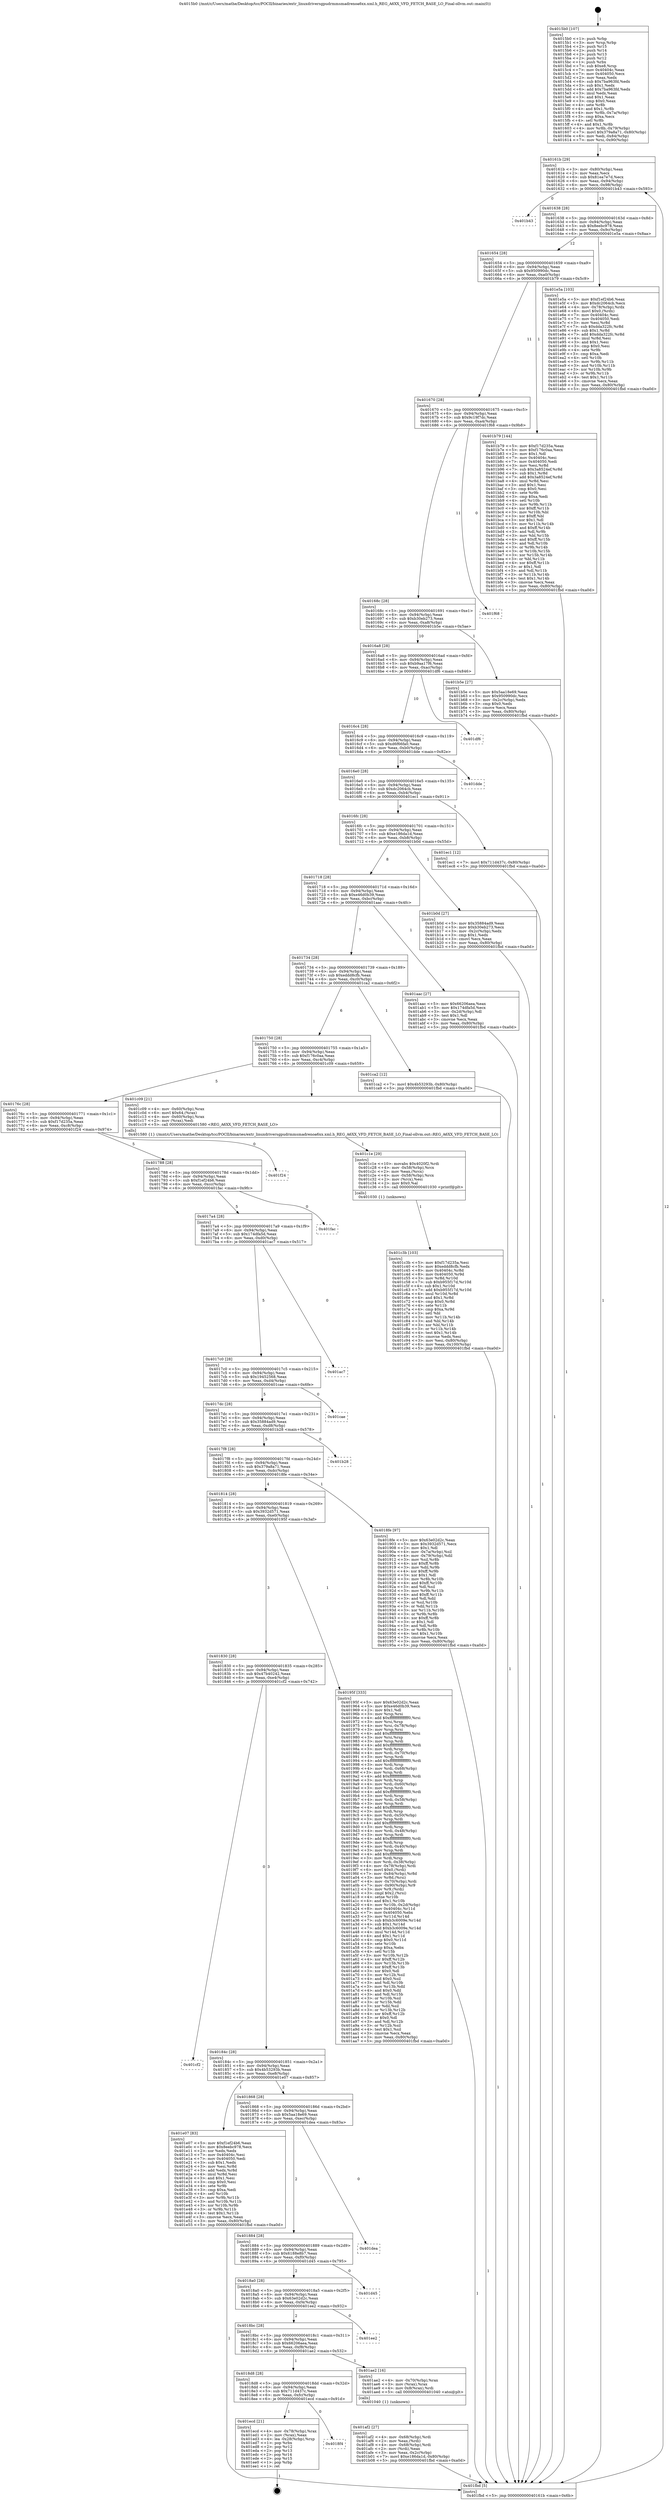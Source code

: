 digraph "0x4015b0" {
  label = "0x4015b0 (/mnt/c/Users/mathe/Desktop/tcc/POCII/binaries/extr_linuxdriversgpudrmmsmadrenoa6xx.xml.h_REG_A6XX_VFD_FETCH_BASE_LO_Final-ollvm.out::main(0))"
  labelloc = "t"
  node[shape=record]

  Entry [label="",width=0.3,height=0.3,shape=circle,fillcolor=black,style=filled]
  "0x40161b" [label="{
     0x40161b [29]\l
     | [instrs]\l
     &nbsp;&nbsp;0x40161b \<+3\>: mov -0x80(%rbp),%eax\l
     &nbsp;&nbsp;0x40161e \<+2\>: mov %eax,%ecx\l
     &nbsp;&nbsp;0x401620 \<+6\>: sub $0x81ea7e7d,%ecx\l
     &nbsp;&nbsp;0x401626 \<+6\>: mov %eax,-0x94(%rbp)\l
     &nbsp;&nbsp;0x40162c \<+6\>: mov %ecx,-0x98(%rbp)\l
     &nbsp;&nbsp;0x401632 \<+6\>: je 0000000000401b43 \<main+0x593\>\l
  }"]
  "0x401b43" [label="{
     0x401b43\l
  }", style=dashed]
  "0x401638" [label="{
     0x401638 [28]\l
     | [instrs]\l
     &nbsp;&nbsp;0x401638 \<+5\>: jmp 000000000040163d \<main+0x8d\>\l
     &nbsp;&nbsp;0x40163d \<+6\>: mov -0x94(%rbp),%eax\l
     &nbsp;&nbsp;0x401643 \<+5\>: sub $0x8eebc978,%eax\l
     &nbsp;&nbsp;0x401648 \<+6\>: mov %eax,-0x9c(%rbp)\l
     &nbsp;&nbsp;0x40164e \<+6\>: je 0000000000401e5a \<main+0x8aa\>\l
  }"]
  Exit [label="",width=0.3,height=0.3,shape=circle,fillcolor=black,style=filled,peripheries=2]
  "0x401e5a" [label="{
     0x401e5a [103]\l
     | [instrs]\l
     &nbsp;&nbsp;0x401e5a \<+5\>: mov $0xf1ef24b6,%eax\l
     &nbsp;&nbsp;0x401e5f \<+5\>: mov $0xdc2064cb,%ecx\l
     &nbsp;&nbsp;0x401e64 \<+4\>: mov -0x78(%rbp),%rdx\l
     &nbsp;&nbsp;0x401e68 \<+6\>: movl $0x0,(%rdx)\l
     &nbsp;&nbsp;0x401e6e \<+7\>: mov 0x40404c,%esi\l
     &nbsp;&nbsp;0x401e75 \<+7\>: mov 0x404050,%edi\l
     &nbsp;&nbsp;0x401e7c \<+3\>: mov %esi,%r8d\l
     &nbsp;&nbsp;0x401e7f \<+7\>: sub $0xdda322fc,%r8d\l
     &nbsp;&nbsp;0x401e86 \<+4\>: sub $0x1,%r8d\l
     &nbsp;&nbsp;0x401e8a \<+7\>: add $0xdda322fc,%r8d\l
     &nbsp;&nbsp;0x401e91 \<+4\>: imul %r8d,%esi\l
     &nbsp;&nbsp;0x401e95 \<+3\>: and $0x1,%esi\l
     &nbsp;&nbsp;0x401e98 \<+3\>: cmp $0x0,%esi\l
     &nbsp;&nbsp;0x401e9b \<+4\>: sete %r9b\l
     &nbsp;&nbsp;0x401e9f \<+3\>: cmp $0xa,%edi\l
     &nbsp;&nbsp;0x401ea2 \<+4\>: setl %r10b\l
     &nbsp;&nbsp;0x401ea6 \<+3\>: mov %r9b,%r11b\l
     &nbsp;&nbsp;0x401ea9 \<+3\>: and %r10b,%r11b\l
     &nbsp;&nbsp;0x401eac \<+3\>: xor %r10b,%r9b\l
     &nbsp;&nbsp;0x401eaf \<+3\>: or %r9b,%r11b\l
     &nbsp;&nbsp;0x401eb2 \<+4\>: test $0x1,%r11b\l
     &nbsp;&nbsp;0x401eb6 \<+3\>: cmovne %ecx,%eax\l
     &nbsp;&nbsp;0x401eb9 \<+3\>: mov %eax,-0x80(%rbp)\l
     &nbsp;&nbsp;0x401ebc \<+5\>: jmp 0000000000401fbd \<main+0xa0d\>\l
  }"]
  "0x401654" [label="{
     0x401654 [28]\l
     | [instrs]\l
     &nbsp;&nbsp;0x401654 \<+5\>: jmp 0000000000401659 \<main+0xa9\>\l
     &nbsp;&nbsp;0x401659 \<+6\>: mov -0x94(%rbp),%eax\l
     &nbsp;&nbsp;0x40165f \<+5\>: sub $0x950990dc,%eax\l
     &nbsp;&nbsp;0x401664 \<+6\>: mov %eax,-0xa0(%rbp)\l
     &nbsp;&nbsp;0x40166a \<+6\>: je 0000000000401b79 \<main+0x5c9\>\l
  }"]
  "0x4018f4" [label="{
     0x4018f4\l
  }", style=dashed]
  "0x401b79" [label="{
     0x401b79 [144]\l
     | [instrs]\l
     &nbsp;&nbsp;0x401b79 \<+5\>: mov $0xf17d235a,%eax\l
     &nbsp;&nbsp;0x401b7e \<+5\>: mov $0xf176c0aa,%ecx\l
     &nbsp;&nbsp;0x401b83 \<+2\>: mov $0x1,%dl\l
     &nbsp;&nbsp;0x401b85 \<+7\>: mov 0x40404c,%esi\l
     &nbsp;&nbsp;0x401b8c \<+7\>: mov 0x404050,%edi\l
     &nbsp;&nbsp;0x401b93 \<+3\>: mov %esi,%r8d\l
     &nbsp;&nbsp;0x401b96 \<+7\>: sub $0x3a8524ef,%r8d\l
     &nbsp;&nbsp;0x401b9d \<+4\>: sub $0x1,%r8d\l
     &nbsp;&nbsp;0x401ba1 \<+7\>: add $0x3a8524ef,%r8d\l
     &nbsp;&nbsp;0x401ba8 \<+4\>: imul %r8d,%esi\l
     &nbsp;&nbsp;0x401bac \<+3\>: and $0x1,%esi\l
     &nbsp;&nbsp;0x401baf \<+3\>: cmp $0x0,%esi\l
     &nbsp;&nbsp;0x401bb2 \<+4\>: sete %r9b\l
     &nbsp;&nbsp;0x401bb6 \<+3\>: cmp $0xa,%edi\l
     &nbsp;&nbsp;0x401bb9 \<+4\>: setl %r10b\l
     &nbsp;&nbsp;0x401bbd \<+3\>: mov %r9b,%r11b\l
     &nbsp;&nbsp;0x401bc0 \<+4\>: xor $0xff,%r11b\l
     &nbsp;&nbsp;0x401bc4 \<+3\>: mov %r10b,%bl\l
     &nbsp;&nbsp;0x401bc7 \<+3\>: xor $0xff,%bl\l
     &nbsp;&nbsp;0x401bca \<+3\>: xor $0x1,%dl\l
     &nbsp;&nbsp;0x401bcd \<+3\>: mov %r11b,%r14b\l
     &nbsp;&nbsp;0x401bd0 \<+4\>: and $0xff,%r14b\l
     &nbsp;&nbsp;0x401bd4 \<+3\>: and %dl,%r9b\l
     &nbsp;&nbsp;0x401bd7 \<+3\>: mov %bl,%r15b\l
     &nbsp;&nbsp;0x401bda \<+4\>: and $0xff,%r15b\l
     &nbsp;&nbsp;0x401bde \<+3\>: and %dl,%r10b\l
     &nbsp;&nbsp;0x401be1 \<+3\>: or %r9b,%r14b\l
     &nbsp;&nbsp;0x401be4 \<+3\>: or %r10b,%r15b\l
     &nbsp;&nbsp;0x401be7 \<+3\>: xor %r15b,%r14b\l
     &nbsp;&nbsp;0x401bea \<+3\>: or %bl,%r11b\l
     &nbsp;&nbsp;0x401bed \<+4\>: xor $0xff,%r11b\l
     &nbsp;&nbsp;0x401bf1 \<+3\>: or $0x1,%dl\l
     &nbsp;&nbsp;0x401bf4 \<+3\>: and %dl,%r11b\l
     &nbsp;&nbsp;0x401bf7 \<+3\>: or %r11b,%r14b\l
     &nbsp;&nbsp;0x401bfa \<+4\>: test $0x1,%r14b\l
     &nbsp;&nbsp;0x401bfe \<+3\>: cmovne %ecx,%eax\l
     &nbsp;&nbsp;0x401c01 \<+3\>: mov %eax,-0x80(%rbp)\l
     &nbsp;&nbsp;0x401c04 \<+5\>: jmp 0000000000401fbd \<main+0xa0d\>\l
  }"]
  "0x401670" [label="{
     0x401670 [28]\l
     | [instrs]\l
     &nbsp;&nbsp;0x401670 \<+5\>: jmp 0000000000401675 \<main+0xc5\>\l
     &nbsp;&nbsp;0x401675 \<+6\>: mov -0x94(%rbp),%eax\l
     &nbsp;&nbsp;0x40167b \<+5\>: sub $0x9c19f7dc,%eax\l
     &nbsp;&nbsp;0x401680 \<+6\>: mov %eax,-0xa4(%rbp)\l
     &nbsp;&nbsp;0x401686 \<+6\>: je 0000000000401f68 \<main+0x9b8\>\l
  }"]
  "0x401ecd" [label="{
     0x401ecd [21]\l
     | [instrs]\l
     &nbsp;&nbsp;0x401ecd \<+4\>: mov -0x78(%rbp),%rax\l
     &nbsp;&nbsp;0x401ed1 \<+2\>: mov (%rax),%eax\l
     &nbsp;&nbsp;0x401ed3 \<+4\>: lea -0x28(%rbp),%rsp\l
     &nbsp;&nbsp;0x401ed7 \<+1\>: pop %rbx\l
     &nbsp;&nbsp;0x401ed8 \<+2\>: pop %r12\l
     &nbsp;&nbsp;0x401eda \<+2\>: pop %r13\l
     &nbsp;&nbsp;0x401edc \<+2\>: pop %r14\l
     &nbsp;&nbsp;0x401ede \<+2\>: pop %r15\l
     &nbsp;&nbsp;0x401ee0 \<+1\>: pop %rbp\l
     &nbsp;&nbsp;0x401ee1 \<+1\>: ret\l
  }"]
  "0x401f68" [label="{
     0x401f68\l
  }", style=dashed]
  "0x40168c" [label="{
     0x40168c [28]\l
     | [instrs]\l
     &nbsp;&nbsp;0x40168c \<+5\>: jmp 0000000000401691 \<main+0xe1\>\l
     &nbsp;&nbsp;0x401691 \<+6\>: mov -0x94(%rbp),%eax\l
     &nbsp;&nbsp;0x401697 \<+5\>: sub $0xb30eb273,%eax\l
     &nbsp;&nbsp;0x40169c \<+6\>: mov %eax,-0xa8(%rbp)\l
     &nbsp;&nbsp;0x4016a2 \<+6\>: je 0000000000401b5e \<main+0x5ae\>\l
  }"]
  "0x401c3b" [label="{
     0x401c3b [103]\l
     | [instrs]\l
     &nbsp;&nbsp;0x401c3b \<+5\>: mov $0xf17d235a,%esi\l
     &nbsp;&nbsp;0x401c40 \<+5\>: mov $0xeddd8cfb,%edx\l
     &nbsp;&nbsp;0x401c45 \<+8\>: mov 0x40404c,%r8d\l
     &nbsp;&nbsp;0x401c4d \<+8\>: mov 0x404050,%r9d\l
     &nbsp;&nbsp;0x401c55 \<+3\>: mov %r8d,%r10d\l
     &nbsp;&nbsp;0x401c58 \<+7\>: sub $0xb955f17d,%r10d\l
     &nbsp;&nbsp;0x401c5f \<+4\>: sub $0x1,%r10d\l
     &nbsp;&nbsp;0x401c63 \<+7\>: add $0xb955f17d,%r10d\l
     &nbsp;&nbsp;0x401c6a \<+4\>: imul %r10d,%r8d\l
     &nbsp;&nbsp;0x401c6e \<+4\>: and $0x1,%r8d\l
     &nbsp;&nbsp;0x401c72 \<+4\>: cmp $0x0,%r8d\l
     &nbsp;&nbsp;0x401c76 \<+4\>: sete %r11b\l
     &nbsp;&nbsp;0x401c7a \<+4\>: cmp $0xa,%r9d\l
     &nbsp;&nbsp;0x401c7e \<+3\>: setl %bl\l
     &nbsp;&nbsp;0x401c81 \<+3\>: mov %r11b,%r14b\l
     &nbsp;&nbsp;0x401c84 \<+3\>: and %bl,%r14b\l
     &nbsp;&nbsp;0x401c87 \<+3\>: xor %bl,%r11b\l
     &nbsp;&nbsp;0x401c8a \<+3\>: or %r11b,%r14b\l
     &nbsp;&nbsp;0x401c8d \<+4\>: test $0x1,%r14b\l
     &nbsp;&nbsp;0x401c91 \<+3\>: cmovne %edx,%esi\l
     &nbsp;&nbsp;0x401c94 \<+3\>: mov %esi,-0x80(%rbp)\l
     &nbsp;&nbsp;0x401c97 \<+6\>: mov %eax,-0x100(%rbp)\l
     &nbsp;&nbsp;0x401c9d \<+5\>: jmp 0000000000401fbd \<main+0xa0d\>\l
  }"]
  "0x401b5e" [label="{
     0x401b5e [27]\l
     | [instrs]\l
     &nbsp;&nbsp;0x401b5e \<+5\>: mov $0x5aa18e69,%eax\l
     &nbsp;&nbsp;0x401b63 \<+5\>: mov $0x950990dc,%ecx\l
     &nbsp;&nbsp;0x401b68 \<+3\>: mov -0x2c(%rbp),%edx\l
     &nbsp;&nbsp;0x401b6b \<+3\>: cmp $0x0,%edx\l
     &nbsp;&nbsp;0x401b6e \<+3\>: cmove %ecx,%eax\l
     &nbsp;&nbsp;0x401b71 \<+3\>: mov %eax,-0x80(%rbp)\l
     &nbsp;&nbsp;0x401b74 \<+5\>: jmp 0000000000401fbd \<main+0xa0d\>\l
  }"]
  "0x4016a8" [label="{
     0x4016a8 [28]\l
     | [instrs]\l
     &nbsp;&nbsp;0x4016a8 \<+5\>: jmp 00000000004016ad \<main+0xfd\>\l
     &nbsp;&nbsp;0x4016ad \<+6\>: mov -0x94(%rbp),%eax\l
     &nbsp;&nbsp;0x4016b3 \<+5\>: sub $0xb9aa17f6,%eax\l
     &nbsp;&nbsp;0x4016b8 \<+6\>: mov %eax,-0xac(%rbp)\l
     &nbsp;&nbsp;0x4016be \<+6\>: je 0000000000401df6 \<main+0x846\>\l
  }"]
  "0x401c1e" [label="{
     0x401c1e [29]\l
     | [instrs]\l
     &nbsp;&nbsp;0x401c1e \<+10\>: movabs $0x4020f2,%rdi\l
     &nbsp;&nbsp;0x401c28 \<+4\>: mov -0x58(%rbp),%rcx\l
     &nbsp;&nbsp;0x401c2c \<+2\>: mov %eax,(%rcx)\l
     &nbsp;&nbsp;0x401c2e \<+4\>: mov -0x58(%rbp),%rcx\l
     &nbsp;&nbsp;0x401c32 \<+2\>: mov (%rcx),%esi\l
     &nbsp;&nbsp;0x401c34 \<+2\>: mov $0x0,%al\l
     &nbsp;&nbsp;0x401c36 \<+5\>: call 0000000000401030 \<printf@plt\>\l
     | [calls]\l
     &nbsp;&nbsp;0x401030 \{1\} (unknown)\l
  }"]
  "0x401df6" [label="{
     0x401df6\l
  }", style=dashed]
  "0x4016c4" [label="{
     0x4016c4 [28]\l
     | [instrs]\l
     &nbsp;&nbsp;0x4016c4 \<+5\>: jmp 00000000004016c9 \<main+0x119\>\l
     &nbsp;&nbsp;0x4016c9 \<+6\>: mov -0x94(%rbp),%eax\l
     &nbsp;&nbsp;0x4016cf \<+5\>: sub $0xd6f66fa0,%eax\l
     &nbsp;&nbsp;0x4016d4 \<+6\>: mov %eax,-0xb0(%rbp)\l
     &nbsp;&nbsp;0x4016da \<+6\>: je 0000000000401dde \<main+0x82e\>\l
  }"]
  "0x401af2" [label="{
     0x401af2 [27]\l
     | [instrs]\l
     &nbsp;&nbsp;0x401af2 \<+4\>: mov -0x68(%rbp),%rdi\l
     &nbsp;&nbsp;0x401af6 \<+2\>: mov %eax,(%rdi)\l
     &nbsp;&nbsp;0x401af8 \<+4\>: mov -0x68(%rbp),%rdi\l
     &nbsp;&nbsp;0x401afc \<+2\>: mov (%rdi),%eax\l
     &nbsp;&nbsp;0x401afe \<+3\>: mov %eax,-0x2c(%rbp)\l
     &nbsp;&nbsp;0x401b01 \<+7\>: movl $0xe186da1d,-0x80(%rbp)\l
     &nbsp;&nbsp;0x401b08 \<+5\>: jmp 0000000000401fbd \<main+0xa0d\>\l
  }"]
  "0x401dde" [label="{
     0x401dde\l
  }", style=dashed]
  "0x4016e0" [label="{
     0x4016e0 [28]\l
     | [instrs]\l
     &nbsp;&nbsp;0x4016e0 \<+5\>: jmp 00000000004016e5 \<main+0x135\>\l
     &nbsp;&nbsp;0x4016e5 \<+6\>: mov -0x94(%rbp),%eax\l
     &nbsp;&nbsp;0x4016eb \<+5\>: sub $0xdc2064cb,%eax\l
     &nbsp;&nbsp;0x4016f0 \<+6\>: mov %eax,-0xb4(%rbp)\l
     &nbsp;&nbsp;0x4016f6 \<+6\>: je 0000000000401ec1 \<main+0x911\>\l
  }"]
  "0x4018d8" [label="{
     0x4018d8 [28]\l
     | [instrs]\l
     &nbsp;&nbsp;0x4018d8 \<+5\>: jmp 00000000004018dd \<main+0x32d\>\l
     &nbsp;&nbsp;0x4018dd \<+6\>: mov -0x94(%rbp),%eax\l
     &nbsp;&nbsp;0x4018e3 \<+5\>: sub $0x711d437c,%eax\l
     &nbsp;&nbsp;0x4018e8 \<+6\>: mov %eax,-0xfc(%rbp)\l
     &nbsp;&nbsp;0x4018ee \<+6\>: je 0000000000401ecd \<main+0x91d\>\l
  }"]
  "0x401ec1" [label="{
     0x401ec1 [12]\l
     | [instrs]\l
     &nbsp;&nbsp;0x401ec1 \<+7\>: movl $0x711d437c,-0x80(%rbp)\l
     &nbsp;&nbsp;0x401ec8 \<+5\>: jmp 0000000000401fbd \<main+0xa0d\>\l
  }"]
  "0x4016fc" [label="{
     0x4016fc [28]\l
     | [instrs]\l
     &nbsp;&nbsp;0x4016fc \<+5\>: jmp 0000000000401701 \<main+0x151\>\l
     &nbsp;&nbsp;0x401701 \<+6\>: mov -0x94(%rbp),%eax\l
     &nbsp;&nbsp;0x401707 \<+5\>: sub $0xe186da1d,%eax\l
     &nbsp;&nbsp;0x40170c \<+6\>: mov %eax,-0xb8(%rbp)\l
     &nbsp;&nbsp;0x401712 \<+6\>: je 0000000000401b0d \<main+0x55d\>\l
  }"]
  "0x401ae2" [label="{
     0x401ae2 [16]\l
     | [instrs]\l
     &nbsp;&nbsp;0x401ae2 \<+4\>: mov -0x70(%rbp),%rax\l
     &nbsp;&nbsp;0x401ae6 \<+3\>: mov (%rax),%rax\l
     &nbsp;&nbsp;0x401ae9 \<+4\>: mov 0x8(%rax),%rdi\l
     &nbsp;&nbsp;0x401aed \<+5\>: call 0000000000401040 \<atoi@plt\>\l
     | [calls]\l
     &nbsp;&nbsp;0x401040 \{1\} (unknown)\l
  }"]
  "0x401b0d" [label="{
     0x401b0d [27]\l
     | [instrs]\l
     &nbsp;&nbsp;0x401b0d \<+5\>: mov $0x35884ad9,%eax\l
     &nbsp;&nbsp;0x401b12 \<+5\>: mov $0xb30eb273,%ecx\l
     &nbsp;&nbsp;0x401b17 \<+3\>: mov -0x2c(%rbp),%edx\l
     &nbsp;&nbsp;0x401b1a \<+3\>: cmp $0x1,%edx\l
     &nbsp;&nbsp;0x401b1d \<+3\>: cmovl %ecx,%eax\l
     &nbsp;&nbsp;0x401b20 \<+3\>: mov %eax,-0x80(%rbp)\l
     &nbsp;&nbsp;0x401b23 \<+5\>: jmp 0000000000401fbd \<main+0xa0d\>\l
  }"]
  "0x401718" [label="{
     0x401718 [28]\l
     | [instrs]\l
     &nbsp;&nbsp;0x401718 \<+5\>: jmp 000000000040171d \<main+0x16d\>\l
     &nbsp;&nbsp;0x40171d \<+6\>: mov -0x94(%rbp),%eax\l
     &nbsp;&nbsp;0x401723 \<+5\>: sub $0xe46d0b39,%eax\l
     &nbsp;&nbsp;0x401728 \<+6\>: mov %eax,-0xbc(%rbp)\l
     &nbsp;&nbsp;0x40172e \<+6\>: je 0000000000401aac \<main+0x4fc\>\l
  }"]
  "0x4018bc" [label="{
     0x4018bc [28]\l
     | [instrs]\l
     &nbsp;&nbsp;0x4018bc \<+5\>: jmp 00000000004018c1 \<main+0x311\>\l
     &nbsp;&nbsp;0x4018c1 \<+6\>: mov -0x94(%rbp),%eax\l
     &nbsp;&nbsp;0x4018c7 \<+5\>: sub $0x66206aea,%eax\l
     &nbsp;&nbsp;0x4018cc \<+6\>: mov %eax,-0xf8(%rbp)\l
     &nbsp;&nbsp;0x4018d2 \<+6\>: je 0000000000401ae2 \<main+0x532\>\l
  }"]
  "0x401aac" [label="{
     0x401aac [27]\l
     | [instrs]\l
     &nbsp;&nbsp;0x401aac \<+5\>: mov $0x66206aea,%eax\l
     &nbsp;&nbsp;0x401ab1 \<+5\>: mov $0x174dfa5d,%ecx\l
     &nbsp;&nbsp;0x401ab6 \<+3\>: mov -0x2d(%rbp),%dl\l
     &nbsp;&nbsp;0x401ab9 \<+3\>: test $0x1,%dl\l
     &nbsp;&nbsp;0x401abc \<+3\>: cmovne %ecx,%eax\l
     &nbsp;&nbsp;0x401abf \<+3\>: mov %eax,-0x80(%rbp)\l
     &nbsp;&nbsp;0x401ac2 \<+5\>: jmp 0000000000401fbd \<main+0xa0d\>\l
  }"]
  "0x401734" [label="{
     0x401734 [28]\l
     | [instrs]\l
     &nbsp;&nbsp;0x401734 \<+5\>: jmp 0000000000401739 \<main+0x189\>\l
     &nbsp;&nbsp;0x401739 \<+6\>: mov -0x94(%rbp),%eax\l
     &nbsp;&nbsp;0x40173f \<+5\>: sub $0xeddd8cfb,%eax\l
     &nbsp;&nbsp;0x401744 \<+6\>: mov %eax,-0xc0(%rbp)\l
     &nbsp;&nbsp;0x40174a \<+6\>: je 0000000000401ca2 \<main+0x6f2\>\l
  }"]
  "0x401ee2" [label="{
     0x401ee2\l
  }", style=dashed]
  "0x401ca2" [label="{
     0x401ca2 [12]\l
     | [instrs]\l
     &nbsp;&nbsp;0x401ca2 \<+7\>: movl $0x4b53293b,-0x80(%rbp)\l
     &nbsp;&nbsp;0x401ca9 \<+5\>: jmp 0000000000401fbd \<main+0xa0d\>\l
  }"]
  "0x401750" [label="{
     0x401750 [28]\l
     | [instrs]\l
     &nbsp;&nbsp;0x401750 \<+5\>: jmp 0000000000401755 \<main+0x1a5\>\l
     &nbsp;&nbsp;0x401755 \<+6\>: mov -0x94(%rbp),%eax\l
     &nbsp;&nbsp;0x40175b \<+5\>: sub $0xf176c0aa,%eax\l
     &nbsp;&nbsp;0x401760 \<+6\>: mov %eax,-0xc4(%rbp)\l
     &nbsp;&nbsp;0x401766 \<+6\>: je 0000000000401c09 \<main+0x659\>\l
  }"]
  "0x4018a0" [label="{
     0x4018a0 [28]\l
     | [instrs]\l
     &nbsp;&nbsp;0x4018a0 \<+5\>: jmp 00000000004018a5 \<main+0x2f5\>\l
     &nbsp;&nbsp;0x4018a5 \<+6\>: mov -0x94(%rbp),%eax\l
     &nbsp;&nbsp;0x4018ab \<+5\>: sub $0x63e02d2c,%eax\l
     &nbsp;&nbsp;0x4018b0 \<+6\>: mov %eax,-0xf4(%rbp)\l
     &nbsp;&nbsp;0x4018b6 \<+6\>: je 0000000000401ee2 \<main+0x932\>\l
  }"]
  "0x401c09" [label="{
     0x401c09 [21]\l
     | [instrs]\l
     &nbsp;&nbsp;0x401c09 \<+4\>: mov -0x60(%rbp),%rax\l
     &nbsp;&nbsp;0x401c0d \<+6\>: movl $0x64,(%rax)\l
     &nbsp;&nbsp;0x401c13 \<+4\>: mov -0x60(%rbp),%rax\l
     &nbsp;&nbsp;0x401c17 \<+2\>: mov (%rax),%edi\l
     &nbsp;&nbsp;0x401c19 \<+5\>: call 0000000000401580 \<REG_A6XX_VFD_FETCH_BASE_LO\>\l
     | [calls]\l
     &nbsp;&nbsp;0x401580 \{1\} (/mnt/c/Users/mathe/Desktop/tcc/POCII/binaries/extr_linuxdriversgpudrmmsmadrenoa6xx.xml.h_REG_A6XX_VFD_FETCH_BASE_LO_Final-ollvm.out::REG_A6XX_VFD_FETCH_BASE_LO)\l
  }"]
  "0x40176c" [label="{
     0x40176c [28]\l
     | [instrs]\l
     &nbsp;&nbsp;0x40176c \<+5\>: jmp 0000000000401771 \<main+0x1c1\>\l
     &nbsp;&nbsp;0x401771 \<+6\>: mov -0x94(%rbp),%eax\l
     &nbsp;&nbsp;0x401777 \<+5\>: sub $0xf17d235a,%eax\l
     &nbsp;&nbsp;0x40177c \<+6\>: mov %eax,-0xc8(%rbp)\l
     &nbsp;&nbsp;0x401782 \<+6\>: je 0000000000401f24 \<main+0x974\>\l
  }"]
  "0x401d45" [label="{
     0x401d45\l
  }", style=dashed]
  "0x401f24" [label="{
     0x401f24\l
  }", style=dashed]
  "0x401788" [label="{
     0x401788 [28]\l
     | [instrs]\l
     &nbsp;&nbsp;0x401788 \<+5\>: jmp 000000000040178d \<main+0x1dd\>\l
     &nbsp;&nbsp;0x40178d \<+6\>: mov -0x94(%rbp),%eax\l
     &nbsp;&nbsp;0x401793 \<+5\>: sub $0xf1ef24b6,%eax\l
     &nbsp;&nbsp;0x401798 \<+6\>: mov %eax,-0xcc(%rbp)\l
     &nbsp;&nbsp;0x40179e \<+6\>: je 0000000000401fac \<main+0x9fc\>\l
  }"]
  "0x401884" [label="{
     0x401884 [28]\l
     | [instrs]\l
     &nbsp;&nbsp;0x401884 \<+5\>: jmp 0000000000401889 \<main+0x2d9\>\l
     &nbsp;&nbsp;0x401889 \<+6\>: mov -0x94(%rbp),%eax\l
     &nbsp;&nbsp;0x40188f \<+5\>: sub $0x6188e8b7,%eax\l
     &nbsp;&nbsp;0x401894 \<+6\>: mov %eax,-0xf0(%rbp)\l
     &nbsp;&nbsp;0x40189a \<+6\>: je 0000000000401d45 \<main+0x795\>\l
  }"]
  "0x401fac" [label="{
     0x401fac\l
  }", style=dashed]
  "0x4017a4" [label="{
     0x4017a4 [28]\l
     | [instrs]\l
     &nbsp;&nbsp;0x4017a4 \<+5\>: jmp 00000000004017a9 \<main+0x1f9\>\l
     &nbsp;&nbsp;0x4017a9 \<+6\>: mov -0x94(%rbp),%eax\l
     &nbsp;&nbsp;0x4017af \<+5\>: sub $0x174dfa5d,%eax\l
     &nbsp;&nbsp;0x4017b4 \<+6\>: mov %eax,-0xd0(%rbp)\l
     &nbsp;&nbsp;0x4017ba \<+6\>: je 0000000000401ac7 \<main+0x517\>\l
  }"]
  "0x401dea" [label="{
     0x401dea\l
  }", style=dashed]
  "0x401ac7" [label="{
     0x401ac7\l
  }", style=dashed]
  "0x4017c0" [label="{
     0x4017c0 [28]\l
     | [instrs]\l
     &nbsp;&nbsp;0x4017c0 \<+5\>: jmp 00000000004017c5 \<main+0x215\>\l
     &nbsp;&nbsp;0x4017c5 \<+6\>: mov -0x94(%rbp),%eax\l
     &nbsp;&nbsp;0x4017cb \<+5\>: sub $0x19452568,%eax\l
     &nbsp;&nbsp;0x4017d0 \<+6\>: mov %eax,-0xd4(%rbp)\l
     &nbsp;&nbsp;0x4017d6 \<+6\>: je 0000000000401cae \<main+0x6fe\>\l
  }"]
  "0x401868" [label="{
     0x401868 [28]\l
     | [instrs]\l
     &nbsp;&nbsp;0x401868 \<+5\>: jmp 000000000040186d \<main+0x2bd\>\l
     &nbsp;&nbsp;0x40186d \<+6\>: mov -0x94(%rbp),%eax\l
     &nbsp;&nbsp;0x401873 \<+5\>: sub $0x5aa18e69,%eax\l
     &nbsp;&nbsp;0x401878 \<+6\>: mov %eax,-0xec(%rbp)\l
     &nbsp;&nbsp;0x40187e \<+6\>: je 0000000000401dea \<main+0x83a\>\l
  }"]
  "0x401cae" [label="{
     0x401cae\l
  }", style=dashed]
  "0x4017dc" [label="{
     0x4017dc [28]\l
     | [instrs]\l
     &nbsp;&nbsp;0x4017dc \<+5\>: jmp 00000000004017e1 \<main+0x231\>\l
     &nbsp;&nbsp;0x4017e1 \<+6\>: mov -0x94(%rbp),%eax\l
     &nbsp;&nbsp;0x4017e7 \<+5\>: sub $0x35884ad9,%eax\l
     &nbsp;&nbsp;0x4017ec \<+6\>: mov %eax,-0xd8(%rbp)\l
     &nbsp;&nbsp;0x4017f2 \<+6\>: je 0000000000401b28 \<main+0x578\>\l
  }"]
  "0x401e07" [label="{
     0x401e07 [83]\l
     | [instrs]\l
     &nbsp;&nbsp;0x401e07 \<+5\>: mov $0xf1ef24b6,%eax\l
     &nbsp;&nbsp;0x401e0c \<+5\>: mov $0x8eebc978,%ecx\l
     &nbsp;&nbsp;0x401e11 \<+2\>: xor %edx,%edx\l
     &nbsp;&nbsp;0x401e13 \<+7\>: mov 0x40404c,%esi\l
     &nbsp;&nbsp;0x401e1a \<+7\>: mov 0x404050,%edi\l
     &nbsp;&nbsp;0x401e21 \<+3\>: sub $0x1,%edx\l
     &nbsp;&nbsp;0x401e24 \<+3\>: mov %esi,%r8d\l
     &nbsp;&nbsp;0x401e27 \<+3\>: add %edx,%r8d\l
     &nbsp;&nbsp;0x401e2a \<+4\>: imul %r8d,%esi\l
     &nbsp;&nbsp;0x401e2e \<+3\>: and $0x1,%esi\l
     &nbsp;&nbsp;0x401e31 \<+3\>: cmp $0x0,%esi\l
     &nbsp;&nbsp;0x401e34 \<+4\>: sete %r9b\l
     &nbsp;&nbsp;0x401e38 \<+3\>: cmp $0xa,%edi\l
     &nbsp;&nbsp;0x401e3b \<+4\>: setl %r10b\l
     &nbsp;&nbsp;0x401e3f \<+3\>: mov %r9b,%r11b\l
     &nbsp;&nbsp;0x401e42 \<+3\>: and %r10b,%r11b\l
     &nbsp;&nbsp;0x401e45 \<+3\>: xor %r10b,%r9b\l
     &nbsp;&nbsp;0x401e48 \<+3\>: or %r9b,%r11b\l
     &nbsp;&nbsp;0x401e4b \<+4\>: test $0x1,%r11b\l
     &nbsp;&nbsp;0x401e4f \<+3\>: cmovne %ecx,%eax\l
     &nbsp;&nbsp;0x401e52 \<+3\>: mov %eax,-0x80(%rbp)\l
     &nbsp;&nbsp;0x401e55 \<+5\>: jmp 0000000000401fbd \<main+0xa0d\>\l
  }"]
  "0x401b28" [label="{
     0x401b28\l
  }", style=dashed]
  "0x4017f8" [label="{
     0x4017f8 [28]\l
     | [instrs]\l
     &nbsp;&nbsp;0x4017f8 \<+5\>: jmp 00000000004017fd \<main+0x24d\>\l
     &nbsp;&nbsp;0x4017fd \<+6\>: mov -0x94(%rbp),%eax\l
     &nbsp;&nbsp;0x401803 \<+5\>: sub $0x379a8a71,%eax\l
     &nbsp;&nbsp;0x401808 \<+6\>: mov %eax,-0xdc(%rbp)\l
     &nbsp;&nbsp;0x40180e \<+6\>: je 00000000004018fe \<main+0x34e\>\l
  }"]
  "0x40184c" [label="{
     0x40184c [28]\l
     | [instrs]\l
     &nbsp;&nbsp;0x40184c \<+5\>: jmp 0000000000401851 \<main+0x2a1\>\l
     &nbsp;&nbsp;0x401851 \<+6\>: mov -0x94(%rbp),%eax\l
     &nbsp;&nbsp;0x401857 \<+5\>: sub $0x4b53293b,%eax\l
     &nbsp;&nbsp;0x40185c \<+6\>: mov %eax,-0xe8(%rbp)\l
     &nbsp;&nbsp;0x401862 \<+6\>: je 0000000000401e07 \<main+0x857\>\l
  }"]
  "0x4018fe" [label="{
     0x4018fe [97]\l
     | [instrs]\l
     &nbsp;&nbsp;0x4018fe \<+5\>: mov $0x63e02d2c,%eax\l
     &nbsp;&nbsp;0x401903 \<+5\>: mov $0x3932d571,%ecx\l
     &nbsp;&nbsp;0x401908 \<+2\>: mov $0x1,%dl\l
     &nbsp;&nbsp;0x40190a \<+4\>: mov -0x7a(%rbp),%sil\l
     &nbsp;&nbsp;0x40190e \<+4\>: mov -0x79(%rbp),%dil\l
     &nbsp;&nbsp;0x401912 \<+3\>: mov %sil,%r8b\l
     &nbsp;&nbsp;0x401915 \<+4\>: xor $0xff,%r8b\l
     &nbsp;&nbsp;0x401919 \<+3\>: mov %dil,%r9b\l
     &nbsp;&nbsp;0x40191c \<+4\>: xor $0xff,%r9b\l
     &nbsp;&nbsp;0x401920 \<+3\>: xor $0x1,%dl\l
     &nbsp;&nbsp;0x401923 \<+3\>: mov %r8b,%r10b\l
     &nbsp;&nbsp;0x401926 \<+4\>: and $0xff,%r10b\l
     &nbsp;&nbsp;0x40192a \<+3\>: and %dl,%sil\l
     &nbsp;&nbsp;0x40192d \<+3\>: mov %r9b,%r11b\l
     &nbsp;&nbsp;0x401930 \<+4\>: and $0xff,%r11b\l
     &nbsp;&nbsp;0x401934 \<+3\>: and %dl,%dil\l
     &nbsp;&nbsp;0x401937 \<+3\>: or %sil,%r10b\l
     &nbsp;&nbsp;0x40193a \<+3\>: or %dil,%r11b\l
     &nbsp;&nbsp;0x40193d \<+3\>: xor %r11b,%r10b\l
     &nbsp;&nbsp;0x401940 \<+3\>: or %r9b,%r8b\l
     &nbsp;&nbsp;0x401943 \<+4\>: xor $0xff,%r8b\l
     &nbsp;&nbsp;0x401947 \<+3\>: or $0x1,%dl\l
     &nbsp;&nbsp;0x40194a \<+3\>: and %dl,%r8b\l
     &nbsp;&nbsp;0x40194d \<+3\>: or %r8b,%r10b\l
     &nbsp;&nbsp;0x401950 \<+4\>: test $0x1,%r10b\l
     &nbsp;&nbsp;0x401954 \<+3\>: cmovne %ecx,%eax\l
     &nbsp;&nbsp;0x401957 \<+3\>: mov %eax,-0x80(%rbp)\l
     &nbsp;&nbsp;0x40195a \<+5\>: jmp 0000000000401fbd \<main+0xa0d\>\l
  }"]
  "0x401814" [label="{
     0x401814 [28]\l
     | [instrs]\l
     &nbsp;&nbsp;0x401814 \<+5\>: jmp 0000000000401819 \<main+0x269\>\l
     &nbsp;&nbsp;0x401819 \<+6\>: mov -0x94(%rbp),%eax\l
     &nbsp;&nbsp;0x40181f \<+5\>: sub $0x3932d571,%eax\l
     &nbsp;&nbsp;0x401824 \<+6\>: mov %eax,-0xe0(%rbp)\l
     &nbsp;&nbsp;0x40182a \<+6\>: je 000000000040195f \<main+0x3af\>\l
  }"]
  "0x401fbd" [label="{
     0x401fbd [5]\l
     | [instrs]\l
     &nbsp;&nbsp;0x401fbd \<+5\>: jmp 000000000040161b \<main+0x6b\>\l
  }"]
  "0x4015b0" [label="{
     0x4015b0 [107]\l
     | [instrs]\l
     &nbsp;&nbsp;0x4015b0 \<+1\>: push %rbp\l
     &nbsp;&nbsp;0x4015b1 \<+3\>: mov %rsp,%rbp\l
     &nbsp;&nbsp;0x4015b4 \<+2\>: push %r15\l
     &nbsp;&nbsp;0x4015b6 \<+2\>: push %r14\l
     &nbsp;&nbsp;0x4015b8 \<+2\>: push %r13\l
     &nbsp;&nbsp;0x4015ba \<+2\>: push %r12\l
     &nbsp;&nbsp;0x4015bc \<+1\>: push %rbx\l
     &nbsp;&nbsp;0x4015bd \<+7\>: sub $0xe8,%rsp\l
     &nbsp;&nbsp;0x4015c4 \<+7\>: mov 0x40404c,%eax\l
     &nbsp;&nbsp;0x4015cb \<+7\>: mov 0x404050,%ecx\l
     &nbsp;&nbsp;0x4015d2 \<+2\>: mov %eax,%edx\l
     &nbsp;&nbsp;0x4015d4 \<+6\>: sub $0x7ba963fd,%edx\l
     &nbsp;&nbsp;0x4015da \<+3\>: sub $0x1,%edx\l
     &nbsp;&nbsp;0x4015dd \<+6\>: add $0x7ba963fd,%edx\l
     &nbsp;&nbsp;0x4015e3 \<+3\>: imul %edx,%eax\l
     &nbsp;&nbsp;0x4015e6 \<+3\>: and $0x1,%eax\l
     &nbsp;&nbsp;0x4015e9 \<+3\>: cmp $0x0,%eax\l
     &nbsp;&nbsp;0x4015ec \<+4\>: sete %r8b\l
     &nbsp;&nbsp;0x4015f0 \<+4\>: and $0x1,%r8b\l
     &nbsp;&nbsp;0x4015f4 \<+4\>: mov %r8b,-0x7a(%rbp)\l
     &nbsp;&nbsp;0x4015f8 \<+3\>: cmp $0xa,%ecx\l
     &nbsp;&nbsp;0x4015fb \<+4\>: setl %r8b\l
     &nbsp;&nbsp;0x4015ff \<+4\>: and $0x1,%r8b\l
     &nbsp;&nbsp;0x401603 \<+4\>: mov %r8b,-0x79(%rbp)\l
     &nbsp;&nbsp;0x401607 \<+7\>: movl $0x379a8a71,-0x80(%rbp)\l
     &nbsp;&nbsp;0x40160e \<+6\>: mov %edi,-0x84(%rbp)\l
     &nbsp;&nbsp;0x401614 \<+7\>: mov %rsi,-0x90(%rbp)\l
  }"]
  "0x401cf2" [label="{
     0x401cf2\l
  }", style=dashed]
  "0x40195f" [label="{
     0x40195f [333]\l
     | [instrs]\l
     &nbsp;&nbsp;0x40195f \<+5\>: mov $0x63e02d2c,%eax\l
     &nbsp;&nbsp;0x401964 \<+5\>: mov $0xe46d0b39,%ecx\l
     &nbsp;&nbsp;0x401969 \<+2\>: mov $0x1,%dl\l
     &nbsp;&nbsp;0x40196b \<+3\>: mov %rsp,%rsi\l
     &nbsp;&nbsp;0x40196e \<+4\>: add $0xfffffffffffffff0,%rsi\l
     &nbsp;&nbsp;0x401972 \<+3\>: mov %rsi,%rsp\l
     &nbsp;&nbsp;0x401975 \<+4\>: mov %rsi,-0x78(%rbp)\l
     &nbsp;&nbsp;0x401979 \<+3\>: mov %rsp,%rsi\l
     &nbsp;&nbsp;0x40197c \<+4\>: add $0xfffffffffffffff0,%rsi\l
     &nbsp;&nbsp;0x401980 \<+3\>: mov %rsi,%rsp\l
     &nbsp;&nbsp;0x401983 \<+3\>: mov %rsp,%rdi\l
     &nbsp;&nbsp;0x401986 \<+4\>: add $0xfffffffffffffff0,%rdi\l
     &nbsp;&nbsp;0x40198a \<+3\>: mov %rdi,%rsp\l
     &nbsp;&nbsp;0x40198d \<+4\>: mov %rdi,-0x70(%rbp)\l
     &nbsp;&nbsp;0x401991 \<+3\>: mov %rsp,%rdi\l
     &nbsp;&nbsp;0x401994 \<+4\>: add $0xfffffffffffffff0,%rdi\l
     &nbsp;&nbsp;0x401998 \<+3\>: mov %rdi,%rsp\l
     &nbsp;&nbsp;0x40199b \<+4\>: mov %rdi,-0x68(%rbp)\l
     &nbsp;&nbsp;0x40199f \<+3\>: mov %rsp,%rdi\l
     &nbsp;&nbsp;0x4019a2 \<+4\>: add $0xfffffffffffffff0,%rdi\l
     &nbsp;&nbsp;0x4019a6 \<+3\>: mov %rdi,%rsp\l
     &nbsp;&nbsp;0x4019a9 \<+4\>: mov %rdi,-0x60(%rbp)\l
     &nbsp;&nbsp;0x4019ad \<+3\>: mov %rsp,%rdi\l
     &nbsp;&nbsp;0x4019b0 \<+4\>: add $0xfffffffffffffff0,%rdi\l
     &nbsp;&nbsp;0x4019b4 \<+3\>: mov %rdi,%rsp\l
     &nbsp;&nbsp;0x4019b7 \<+4\>: mov %rdi,-0x58(%rbp)\l
     &nbsp;&nbsp;0x4019bb \<+3\>: mov %rsp,%rdi\l
     &nbsp;&nbsp;0x4019be \<+4\>: add $0xfffffffffffffff0,%rdi\l
     &nbsp;&nbsp;0x4019c2 \<+3\>: mov %rdi,%rsp\l
     &nbsp;&nbsp;0x4019c5 \<+4\>: mov %rdi,-0x50(%rbp)\l
     &nbsp;&nbsp;0x4019c9 \<+3\>: mov %rsp,%rdi\l
     &nbsp;&nbsp;0x4019cc \<+4\>: add $0xfffffffffffffff0,%rdi\l
     &nbsp;&nbsp;0x4019d0 \<+3\>: mov %rdi,%rsp\l
     &nbsp;&nbsp;0x4019d3 \<+4\>: mov %rdi,-0x48(%rbp)\l
     &nbsp;&nbsp;0x4019d7 \<+3\>: mov %rsp,%rdi\l
     &nbsp;&nbsp;0x4019da \<+4\>: add $0xfffffffffffffff0,%rdi\l
     &nbsp;&nbsp;0x4019de \<+3\>: mov %rdi,%rsp\l
     &nbsp;&nbsp;0x4019e1 \<+4\>: mov %rdi,-0x40(%rbp)\l
     &nbsp;&nbsp;0x4019e5 \<+3\>: mov %rsp,%rdi\l
     &nbsp;&nbsp;0x4019e8 \<+4\>: add $0xfffffffffffffff0,%rdi\l
     &nbsp;&nbsp;0x4019ec \<+3\>: mov %rdi,%rsp\l
     &nbsp;&nbsp;0x4019ef \<+4\>: mov %rdi,-0x38(%rbp)\l
     &nbsp;&nbsp;0x4019f3 \<+4\>: mov -0x78(%rbp),%rdi\l
     &nbsp;&nbsp;0x4019f7 \<+6\>: movl $0x0,(%rdi)\l
     &nbsp;&nbsp;0x4019fd \<+7\>: mov -0x84(%rbp),%r8d\l
     &nbsp;&nbsp;0x401a04 \<+3\>: mov %r8d,(%rsi)\l
     &nbsp;&nbsp;0x401a07 \<+4\>: mov -0x70(%rbp),%rdi\l
     &nbsp;&nbsp;0x401a0b \<+7\>: mov -0x90(%rbp),%r9\l
     &nbsp;&nbsp;0x401a12 \<+3\>: mov %r9,(%rdi)\l
     &nbsp;&nbsp;0x401a15 \<+3\>: cmpl $0x2,(%rsi)\l
     &nbsp;&nbsp;0x401a18 \<+4\>: setne %r10b\l
     &nbsp;&nbsp;0x401a1c \<+4\>: and $0x1,%r10b\l
     &nbsp;&nbsp;0x401a20 \<+4\>: mov %r10b,-0x2d(%rbp)\l
     &nbsp;&nbsp;0x401a24 \<+8\>: mov 0x40404c,%r11d\l
     &nbsp;&nbsp;0x401a2c \<+7\>: mov 0x404050,%ebx\l
     &nbsp;&nbsp;0x401a33 \<+3\>: mov %r11d,%r14d\l
     &nbsp;&nbsp;0x401a36 \<+7\>: sub $0xb3c6009e,%r14d\l
     &nbsp;&nbsp;0x401a3d \<+4\>: sub $0x1,%r14d\l
     &nbsp;&nbsp;0x401a41 \<+7\>: add $0xb3c6009e,%r14d\l
     &nbsp;&nbsp;0x401a48 \<+4\>: imul %r14d,%r11d\l
     &nbsp;&nbsp;0x401a4c \<+4\>: and $0x1,%r11d\l
     &nbsp;&nbsp;0x401a50 \<+4\>: cmp $0x0,%r11d\l
     &nbsp;&nbsp;0x401a54 \<+4\>: sete %r10b\l
     &nbsp;&nbsp;0x401a58 \<+3\>: cmp $0xa,%ebx\l
     &nbsp;&nbsp;0x401a5b \<+4\>: setl %r15b\l
     &nbsp;&nbsp;0x401a5f \<+3\>: mov %r10b,%r12b\l
     &nbsp;&nbsp;0x401a62 \<+4\>: xor $0xff,%r12b\l
     &nbsp;&nbsp;0x401a66 \<+3\>: mov %r15b,%r13b\l
     &nbsp;&nbsp;0x401a69 \<+4\>: xor $0xff,%r13b\l
     &nbsp;&nbsp;0x401a6d \<+3\>: xor $0x0,%dl\l
     &nbsp;&nbsp;0x401a70 \<+3\>: mov %r12b,%sil\l
     &nbsp;&nbsp;0x401a73 \<+4\>: and $0x0,%sil\l
     &nbsp;&nbsp;0x401a77 \<+3\>: and %dl,%r10b\l
     &nbsp;&nbsp;0x401a7a \<+3\>: mov %r13b,%dil\l
     &nbsp;&nbsp;0x401a7d \<+4\>: and $0x0,%dil\l
     &nbsp;&nbsp;0x401a81 \<+3\>: and %dl,%r15b\l
     &nbsp;&nbsp;0x401a84 \<+3\>: or %r10b,%sil\l
     &nbsp;&nbsp;0x401a87 \<+3\>: or %r15b,%dil\l
     &nbsp;&nbsp;0x401a8a \<+3\>: xor %dil,%sil\l
     &nbsp;&nbsp;0x401a8d \<+3\>: or %r13b,%r12b\l
     &nbsp;&nbsp;0x401a90 \<+4\>: xor $0xff,%r12b\l
     &nbsp;&nbsp;0x401a94 \<+3\>: or $0x0,%dl\l
     &nbsp;&nbsp;0x401a97 \<+3\>: and %dl,%r12b\l
     &nbsp;&nbsp;0x401a9a \<+3\>: or %r12b,%sil\l
     &nbsp;&nbsp;0x401a9d \<+4\>: test $0x1,%sil\l
     &nbsp;&nbsp;0x401aa1 \<+3\>: cmovne %ecx,%eax\l
     &nbsp;&nbsp;0x401aa4 \<+3\>: mov %eax,-0x80(%rbp)\l
     &nbsp;&nbsp;0x401aa7 \<+5\>: jmp 0000000000401fbd \<main+0xa0d\>\l
  }"]
  "0x401830" [label="{
     0x401830 [28]\l
     | [instrs]\l
     &nbsp;&nbsp;0x401830 \<+5\>: jmp 0000000000401835 \<main+0x285\>\l
     &nbsp;&nbsp;0x401835 \<+6\>: mov -0x94(%rbp),%eax\l
     &nbsp;&nbsp;0x40183b \<+5\>: sub $0x47b40242,%eax\l
     &nbsp;&nbsp;0x401840 \<+6\>: mov %eax,-0xe4(%rbp)\l
     &nbsp;&nbsp;0x401846 \<+6\>: je 0000000000401cf2 \<main+0x742\>\l
  }"]
  Entry -> "0x4015b0" [label=" 1"]
  "0x40161b" -> "0x401b43" [label=" 0"]
  "0x40161b" -> "0x401638" [label=" 13"]
  "0x401ecd" -> Exit [label=" 1"]
  "0x401638" -> "0x401e5a" [label=" 1"]
  "0x401638" -> "0x401654" [label=" 12"]
  "0x4018d8" -> "0x4018f4" [label=" 0"]
  "0x401654" -> "0x401b79" [label=" 1"]
  "0x401654" -> "0x401670" [label=" 11"]
  "0x4018d8" -> "0x401ecd" [label=" 1"]
  "0x401670" -> "0x401f68" [label=" 0"]
  "0x401670" -> "0x40168c" [label=" 11"]
  "0x401ec1" -> "0x401fbd" [label=" 1"]
  "0x40168c" -> "0x401b5e" [label=" 1"]
  "0x40168c" -> "0x4016a8" [label=" 10"]
  "0x401e5a" -> "0x401fbd" [label=" 1"]
  "0x4016a8" -> "0x401df6" [label=" 0"]
  "0x4016a8" -> "0x4016c4" [label=" 10"]
  "0x401e07" -> "0x401fbd" [label=" 1"]
  "0x4016c4" -> "0x401dde" [label=" 0"]
  "0x4016c4" -> "0x4016e0" [label=" 10"]
  "0x401ca2" -> "0x401fbd" [label=" 1"]
  "0x4016e0" -> "0x401ec1" [label=" 1"]
  "0x4016e0" -> "0x4016fc" [label=" 9"]
  "0x401c3b" -> "0x401fbd" [label=" 1"]
  "0x4016fc" -> "0x401b0d" [label=" 1"]
  "0x4016fc" -> "0x401718" [label=" 8"]
  "0x401c1e" -> "0x401c3b" [label=" 1"]
  "0x401718" -> "0x401aac" [label=" 1"]
  "0x401718" -> "0x401734" [label=" 7"]
  "0x401b79" -> "0x401fbd" [label=" 1"]
  "0x401734" -> "0x401ca2" [label=" 1"]
  "0x401734" -> "0x401750" [label=" 6"]
  "0x401b5e" -> "0x401fbd" [label=" 1"]
  "0x401750" -> "0x401c09" [label=" 1"]
  "0x401750" -> "0x40176c" [label=" 5"]
  "0x401af2" -> "0x401fbd" [label=" 1"]
  "0x40176c" -> "0x401f24" [label=" 0"]
  "0x40176c" -> "0x401788" [label=" 5"]
  "0x401ae2" -> "0x401af2" [label=" 1"]
  "0x401788" -> "0x401fac" [label=" 0"]
  "0x401788" -> "0x4017a4" [label=" 5"]
  "0x4018bc" -> "0x401ae2" [label=" 1"]
  "0x4017a4" -> "0x401ac7" [label=" 0"]
  "0x4017a4" -> "0x4017c0" [label=" 5"]
  "0x401c09" -> "0x401c1e" [label=" 1"]
  "0x4017c0" -> "0x401cae" [label=" 0"]
  "0x4017c0" -> "0x4017dc" [label=" 5"]
  "0x4018a0" -> "0x401ee2" [label=" 0"]
  "0x4017dc" -> "0x401b28" [label=" 0"]
  "0x4017dc" -> "0x4017f8" [label=" 5"]
  "0x401b0d" -> "0x401fbd" [label=" 1"]
  "0x4017f8" -> "0x4018fe" [label=" 1"]
  "0x4017f8" -> "0x401814" [label=" 4"]
  "0x4018fe" -> "0x401fbd" [label=" 1"]
  "0x4015b0" -> "0x40161b" [label=" 1"]
  "0x401fbd" -> "0x40161b" [label=" 12"]
  "0x401884" -> "0x401d45" [label=" 0"]
  "0x401814" -> "0x40195f" [label=" 1"]
  "0x401814" -> "0x401830" [label=" 3"]
  "0x4018bc" -> "0x4018d8" [label=" 1"]
  "0x40195f" -> "0x401fbd" [label=" 1"]
  "0x401aac" -> "0x401fbd" [label=" 1"]
  "0x401868" -> "0x401884" [label=" 2"]
  "0x401830" -> "0x401cf2" [label=" 0"]
  "0x401830" -> "0x40184c" [label=" 3"]
  "0x401884" -> "0x4018a0" [label=" 2"]
  "0x40184c" -> "0x401e07" [label=" 1"]
  "0x40184c" -> "0x401868" [label=" 2"]
  "0x4018a0" -> "0x4018bc" [label=" 2"]
  "0x401868" -> "0x401dea" [label=" 0"]
}
